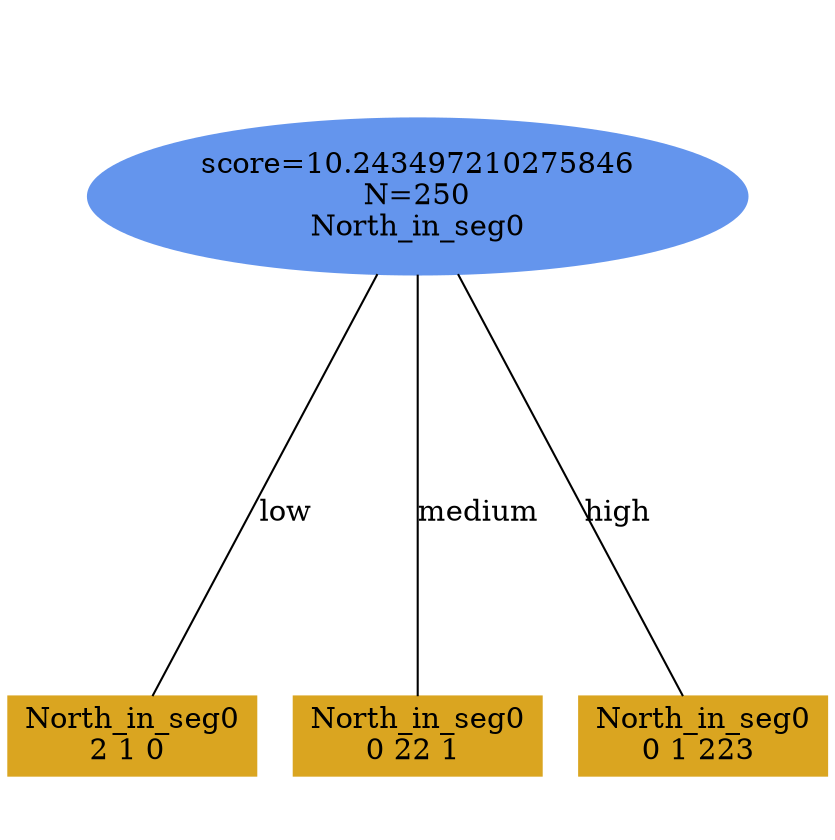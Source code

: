digraph "DD" {
size = "7.5,10"
ratio=1.0;
center = true;
edge [dir = none];
{ rank = same; node [shape=ellipse, style=filled, color=cornflowerblue];"158" [label="score=10.243497210275846\nN=250\nNorth_in_seg0"];}
{ rank = same; node [shape=box, style=filled, color=goldenrod];"159" [label="North_in_seg0\n2 1 0 "];}
{ rank = same; node [shape=box, style=filled, color=goldenrod];"160" [label="North_in_seg0\n0 22 1 "];}
{ rank = same; node [shape=box, style=filled, color=goldenrod];"161" [label="North_in_seg0\n0 1 223 "];}
"158" -> "159" [label = "low"];
"158" -> "160" [label = "medium"];
"158" -> "161" [label = "high"];

}